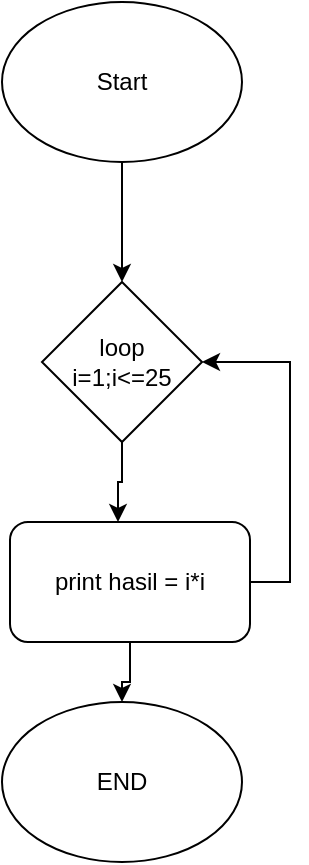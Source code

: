 <mxfile version="14.1.1" type="github">
  <diagram id="C5RBs43oDa-KdzZeNtuy" name="Page-1">
    <mxGraphModel dx="868" dy="404" grid="1" gridSize="10" guides="1" tooltips="1" connect="1" arrows="1" fold="1" page="1" pageScale="1" pageWidth="827" pageHeight="1169" math="0" shadow="0">
      <root>
        <mxCell id="WIyWlLk6GJQsqaUBKTNV-0" />
        <mxCell id="WIyWlLk6GJQsqaUBKTNV-1" parent="WIyWlLk6GJQsqaUBKTNV-0" />
        <mxCell id="-HsLmX1t4-Cq3i4UOG58-7" style="edgeStyle=orthogonalEdgeStyle;rounded=0;orthogonalLoop=1;jettySize=auto;html=1;exitX=0.5;exitY=1;exitDx=0;exitDy=0;entryX=0.5;entryY=0;entryDx=0;entryDy=0;" edge="1" parent="WIyWlLk6GJQsqaUBKTNV-1" source="-HsLmX1t4-Cq3i4UOG58-0" target="-HsLmX1t4-Cq3i4UOG58-1">
          <mxGeometry relative="1" as="geometry" />
        </mxCell>
        <mxCell id="-HsLmX1t4-Cq3i4UOG58-0" value="Start" style="ellipse;whiteSpace=wrap;html=1;" vertex="1" parent="WIyWlLk6GJQsqaUBKTNV-1">
          <mxGeometry x="350" y="190" width="120" height="80" as="geometry" />
        </mxCell>
        <mxCell id="-HsLmX1t4-Cq3i4UOG58-9" style="edgeStyle=orthogonalEdgeStyle;rounded=0;orthogonalLoop=1;jettySize=auto;html=1;exitX=0.5;exitY=1;exitDx=0;exitDy=0;entryX=0.45;entryY=0;entryDx=0;entryDy=0;entryPerimeter=0;" edge="1" parent="WIyWlLk6GJQsqaUBKTNV-1" source="-HsLmX1t4-Cq3i4UOG58-1" target="-HsLmX1t4-Cq3i4UOG58-3">
          <mxGeometry relative="1" as="geometry" />
        </mxCell>
        <mxCell id="-HsLmX1t4-Cq3i4UOG58-1" value="loop&lt;br&gt;i=1;i&amp;lt;=25" style="rhombus;whiteSpace=wrap;html=1;" vertex="1" parent="WIyWlLk6GJQsqaUBKTNV-1">
          <mxGeometry x="370" y="330" width="80" height="80" as="geometry" />
        </mxCell>
        <mxCell id="-HsLmX1t4-Cq3i4UOG58-11" style="edgeStyle=orthogonalEdgeStyle;rounded=0;orthogonalLoop=1;jettySize=auto;html=1;exitX=1;exitY=0.5;exitDx=0;exitDy=0;entryX=1;entryY=0.5;entryDx=0;entryDy=0;" edge="1" parent="WIyWlLk6GJQsqaUBKTNV-1" source="-HsLmX1t4-Cq3i4UOG58-3" target="-HsLmX1t4-Cq3i4UOG58-1">
          <mxGeometry relative="1" as="geometry" />
        </mxCell>
        <mxCell id="-HsLmX1t4-Cq3i4UOG58-13" style="edgeStyle=orthogonalEdgeStyle;rounded=0;orthogonalLoop=1;jettySize=auto;html=1;exitX=0.5;exitY=1;exitDx=0;exitDy=0;" edge="1" parent="WIyWlLk6GJQsqaUBKTNV-1" source="-HsLmX1t4-Cq3i4UOG58-3" target="-HsLmX1t4-Cq3i4UOG58-12">
          <mxGeometry relative="1" as="geometry" />
        </mxCell>
        <mxCell id="-HsLmX1t4-Cq3i4UOG58-3" value="print hasil = i*i" style="rounded=1;whiteSpace=wrap;html=1;" vertex="1" parent="WIyWlLk6GJQsqaUBKTNV-1">
          <mxGeometry x="354" y="450" width="120" height="60" as="geometry" />
        </mxCell>
        <mxCell id="-HsLmX1t4-Cq3i4UOG58-12" value="END" style="ellipse;whiteSpace=wrap;html=1;" vertex="1" parent="WIyWlLk6GJQsqaUBKTNV-1">
          <mxGeometry x="350" y="540" width="120" height="80" as="geometry" />
        </mxCell>
      </root>
    </mxGraphModel>
  </diagram>
</mxfile>
